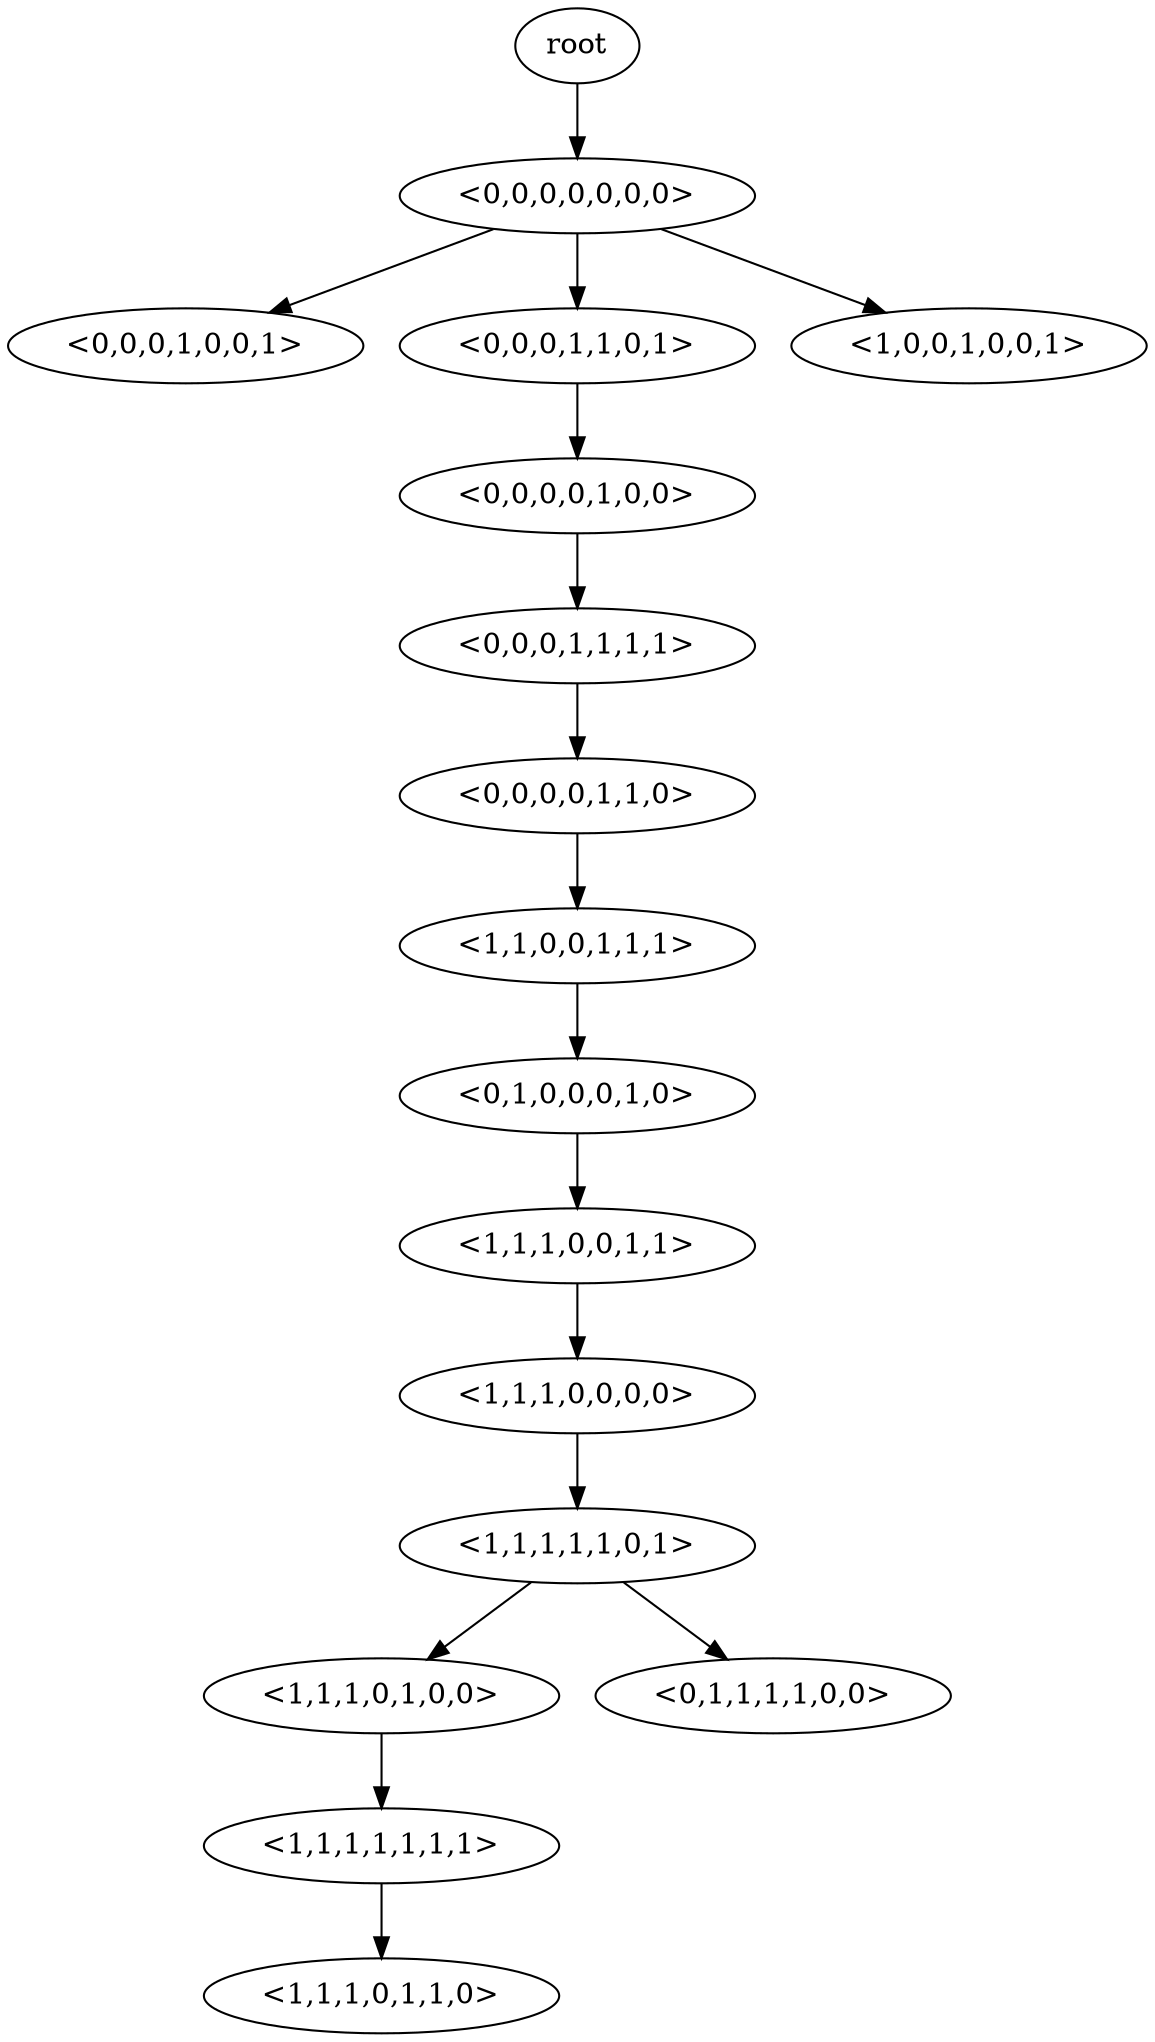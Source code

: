 digraph G {
root -> "<0,0,0,0,0,0,0>"
"<0,0,0,0,0,0,0>" -> "<0,0,0,1,0,0,1>"
"<0,0,0,0,0,0,0>" -> "<0,0,0,1,1,0,1>"
"<0,0,0,0,0,0,0>" -> "<1,0,0,1,0,0,1>"
"<0,0,0,1,1,0,1>" -> "<0,0,0,0,1,0,0>"
"<0,0,0,0,1,0,0>" -> "<0,0,0,1,1,1,1>"
"<0,0,0,1,1,1,1>" -> "<0,0,0,0,1,1,0>"
"<0,0,0,0,1,1,0>" -> "<1,1,0,0,1,1,1>"
"<1,1,0,0,1,1,1>" -> "<0,1,0,0,0,1,0>"
"<0,1,0,0,0,1,0>" -> "<1,1,1,0,0,1,1>"
"<1,1,1,0,0,1,1>" -> "<1,1,1,0,0,0,0>"
"<1,1,1,0,0,0,0>" -> "<1,1,1,1,1,0,1>"
"<1,1,1,1,1,0,1>" -> "<1,1,1,0,1,0,0>"
"<1,1,1,1,1,0,1>" -> "<0,1,1,1,1,0,0>"
"<1,1,1,0,1,0,0>" -> "<1,1,1,1,1,1,1>"
"<1,1,1,1,1,1,1>" -> "<1,1,1,0,1,1,0>"
}